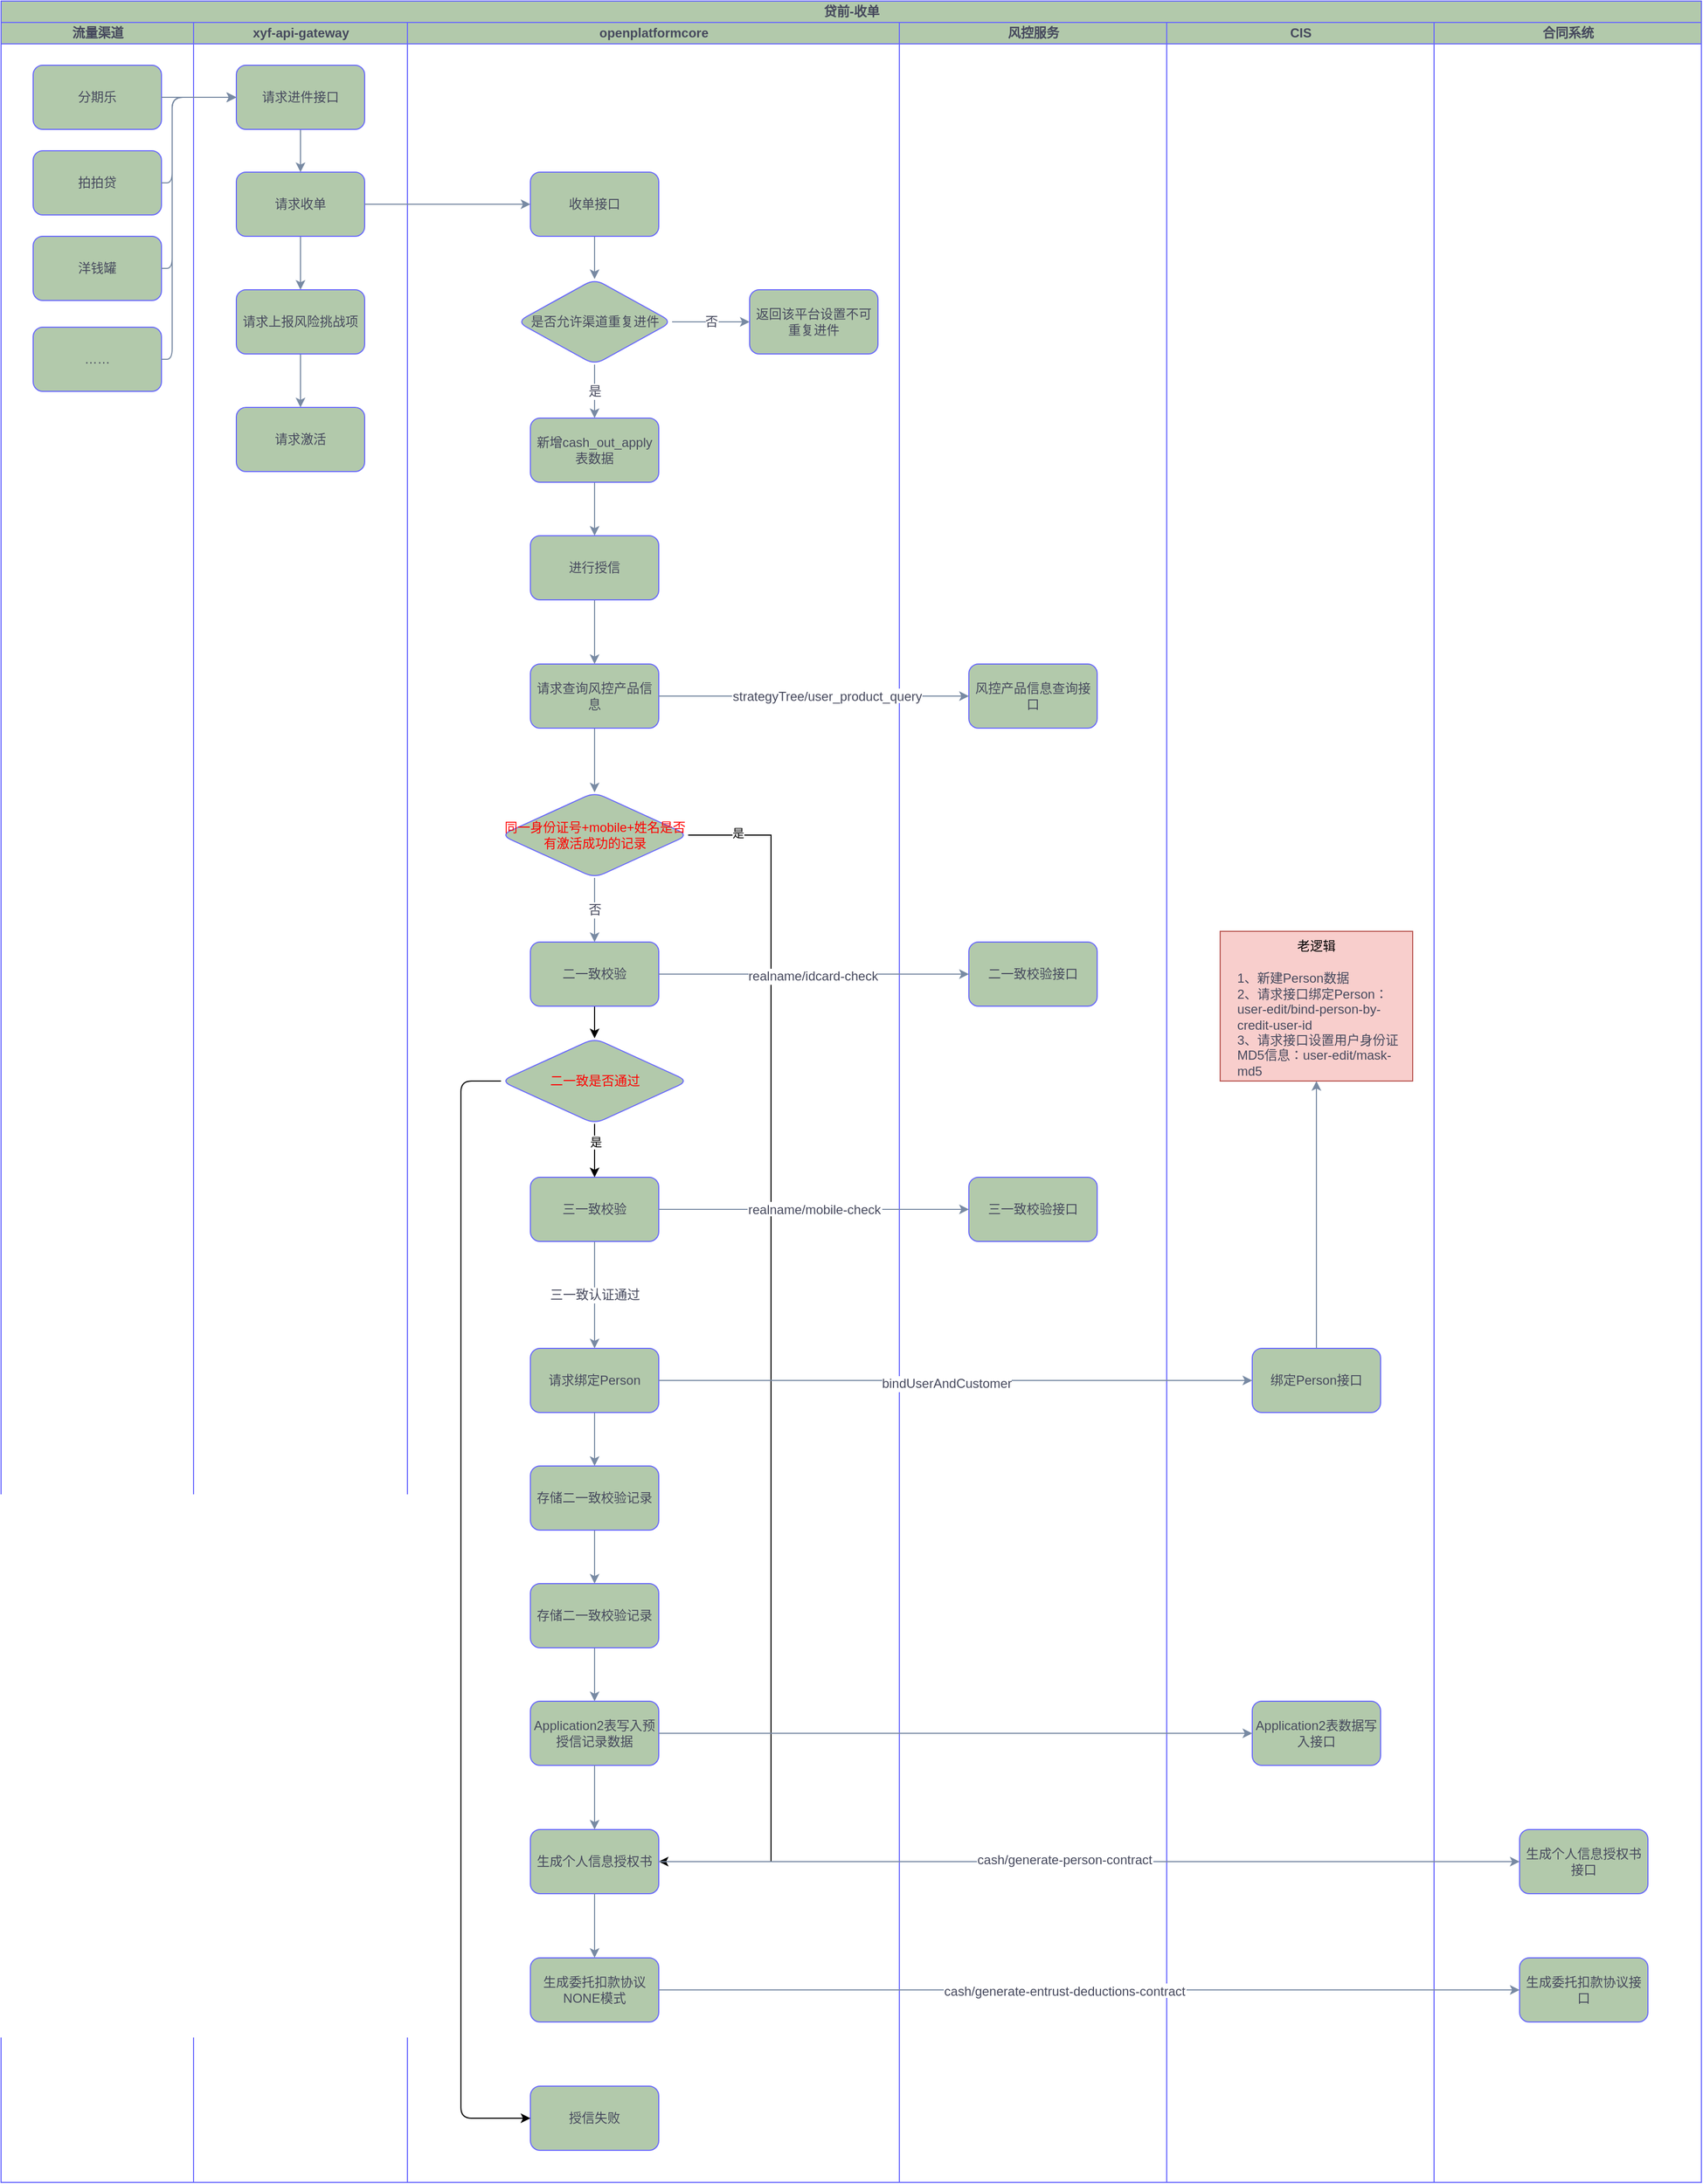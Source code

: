 <mxfile version="25.0.3">
  <diagram id="prtHgNgQTEPvFCAcTncT" name="Page-1">
    <mxGraphModel dx="1757" dy="1087" grid="1" gridSize="10" guides="1" tooltips="1" connect="1" arrows="1" fold="1" page="1" pageScale="1" pageWidth="827" pageHeight="1169" math="0" shadow="0">
      <root>
        <mxCell id="0" />
        <mxCell id="1" parent="0" />
        <mxCell id="uyO0AxVfbgZJURIhpRdT-1" value="贷前-收单" style="swimlane;childLayout=stackLayout;resizeParent=1;resizeParentMax=0;startSize=20;html=1;labelBackgroundColor=none;fillColor=#B2C9AB;strokeColor=#6666FF;fontColor=#46495D;" parent="1" vertex="1">
          <mxGeometry x="160" y="220" width="1590" height="2040" as="geometry" />
        </mxCell>
        <mxCell id="uyO0AxVfbgZJURIhpRdT-6" value="流量渠道" style="swimlane;startSize=20;html=1;labelBackgroundColor=none;fillColor=#B2C9AB;strokeColor=#6666FF;fontColor=#46495D;" parent="uyO0AxVfbgZJURIhpRdT-1" vertex="1">
          <mxGeometry y="20" width="180" height="2020" as="geometry" />
        </mxCell>
        <mxCell id="uyO0AxVfbgZJURIhpRdT-7" value="分期乐" style="rounded=1;whiteSpace=wrap;html=1;labelBackgroundColor=none;strokeColor=#6666FF;align=center;verticalAlign=middle;fontFamily=Helvetica;fontSize=12;fontColor=#46495D;startSize=20;fillColor=#B2C9AB;" parent="uyO0AxVfbgZJURIhpRdT-6" vertex="1">
          <mxGeometry x="30.0" y="40" width="120" height="60" as="geometry" />
        </mxCell>
        <mxCell id="uyO0AxVfbgZJURIhpRdT-8" value="拍拍贷" style="rounded=1;whiteSpace=wrap;html=1;labelBackgroundColor=none;strokeColor=#6666FF;align=center;verticalAlign=middle;fontFamily=Helvetica;fontSize=12;fontColor=#46495D;startSize=20;fillColor=#B2C9AB;" parent="uyO0AxVfbgZJURIhpRdT-6" vertex="1">
          <mxGeometry x="30.0" y="120" width="120" height="60" as="geometry" />
        </mxCell>
        <mxCell id="uyO0AxVfbgZJURIhpRdT-9" value="洋钱罐" style="rounded=1;whiteSpace=wrap;html=1;labelBackgroundColor=none;strokeColor=#6666FF;align=center;verticalAlign=middle;fontFamily=Helvetica;fontSize=12;fontColor=#46495D;startSize=20;fillColor=#B2C9AB;" parent="uyO0AxVfbgZJURIhpRdT-6" vertex="1">
          <mxGeometry x="30.0" y="200" width="120" height="60" as="geometry" />
        </mxCell>
        <mxCell id="uyO0AxVfbgZJURIhpRdT-10" value="……" style="rounded=1;whiteSpace=wrap;html=1;labelBackgroundColor=none;strokeColor=#6666FF;align=center;verticalAlign=middle;fontFamily=Helvetica;fontSize=12;fontColor=#46495D;startSize=20;fillColor=#B2C9AB;" parent="uyO0AxVfbgZJURIhpRdT-6" vertex="1">
          <mxGeometry x="30.0" y="285" width="120" height="60" as="geometry" />
        </mxCell>
        <mxCell id="uyO0AxVfbgZJURIhpRdT-2" value="xyf-api-gateway" style="swimlane;startSize=20;html=1;labelBackgroundColor=none;fillColor=#B2C9AB;strokeColor=#6666FF;fontColor=#46495D;" parent="uyO0AxVfbgZJURIhpRdT-1" vertex="1">
          <mxGeometry x="180" y="20" width="200" height="2020" as="geometry" />
        </mxCell>
        <mxCell id="uyO0AxVfbgZJURIhpRdT-19" style="edgeStyle=orthogonalEdgeStyle;shape=connector;curved=0;rounded=1;orthogonalLoop=1;jettySize=auto;html=1;entryX=0.5;entryY=0;entryDx=0;entryDy=0;labelBackgroundColor=default;strokeColor=#788AA3;align=center;verticalAlign=middle;fontFamily=Helvetica;fontSize=12;fontColor=#46495D;endArrow=classic;startSize=20;fillColor=#B2C9AB;" parent="uyO0AxVfbgZJURIhpRdT-2" source="uyO0AxVfbgZJURIhpRdT-5" target="uyO0AxVfbgZJURIhpRdT-18" edge="1">
          <mxGeometry relative="1" as="geometry" />
        </mxCell>
        <mxCell id="uyO0AxVfbgZJURIhpRdT-5" value="请求进件接口" style="rounded=1;whiteSpace=wrap;html=1;labelBackgroundColor=none;strokeColor=#6666FF;align=center;verticalAlign=middle;fontFamily=Helvetica;fontSize=12;fontColor=#46495D;startSize=20;fillColor=#B2C9AB;" parent="uyO0AxVfbgZJURIhpRdT-2" vertex="1">
          <mxGeometry x="40.0" y="40" width="120" height="60" as="geometry" />
        </mxCell>
        <mxCell id="uyO0AxVfbgZJURIhpRdT-23" value="" style="edgeStyle=orthogonalEdgeStyle;shape=connector;curved=0;rounded=1;orthogonalLoop=1;jettySize=auto;html=1;labelBackgroundColor=default;strokeColor=#788AA3;align=center;verticalAlign=middle;fontFamily=Helvetica;fontSize=12;fontColor=#46495D;endArrow=classic;startSize=20;fillColor=#B2C9AB;" parent="uyO0AxVfbgZJURIhpRdT-2" source="uyO0AxVfbgZJURIhpRdT-18" target="uyO0AxVfbgZJURIhpRdT-22" edge="1">
          <mxGeometry relative="1" as="geometry" />
        </mxCell>
        <mxCell id="uyO0AxVfbgZJURIhpRdT-18" value="请求收单" style="rounded=1;whiteSpace=wrap;html=1;labelBackgroundColor=none;strokeColor=#6666FF;align=center;verticalAlign=middle;fontFamily=Helvetica;fontSize=12;fontColor=#46495D;startSize=20;fillColor=#B2C9AB;" parent="uyO0AxVfbgZJURIhpRdT-2" vertex="1">
          <mxGeometry x="40.0" y="140" width="120" height="60" as="geometry" />
        </mxCell>
        <mxCell id="uyO0AxVfbgZJURIhpRdT-25" style="edgeStyle=orthogonalEdgeStyle;shape=connector;curved=0;rounded=1;orthogonalLoop=1;jettySize=auto;html=1;entryX=0.5;entryY=0;entryDx=0;entryDy=0;labelBackgroundColor=default;strokeColor=#788AA3;align=center;verticalAlign=middle;fontFamily=Helvetica;fontSize=12;fontColor=#46495D;endArrow=classic;startSize=20;fillColor=#B2C9AB;" parent="uyO0AxVfbgZJURIhpRdT-2" source="uyO0AxVfbgZJURIhpRdT-22" target="uyO0AxVfbgZJURIhpRdT-24" edge="1">
          <mxGeometry relative="1" as="geometry" />
        </mxCell>
        <mxCell id="uyO0AxVfbgZJURIhpRdT-22" value="请求上报风险挑战项" style="rounded=1;whiteSpace=wrap;html=1;labelBackgroundColor=none;strokeColor=#6666FF;align=center;verticalAlign=middle;fontFamily=Helvetica;fontSize=12;fontColor=#46495D;startSize=20;fillColor=#B2C9AB;" parent="uyO0AxVfbgZJURIhpRdT-2" vertex="1">
          <mxGeometry x="40.0" y="250" width="120" height="60" as="geometry" />
        </mxCell>
        <mxCell id="uyO0AxVfbgZJURIhpRdT-24" value="请求激活" style="rounded=1;whiteSpace=wrap;html=1;labelBackgroundColor=none;strokeColor=#6666FF;align=center;verticalAlign=middle;fontFamily=Helvetica;fontSize=12;fontColor=#46495D;startSize=20;fillColor=#B2C9AB;" parent="uyO0AxVfbgZJURIhpRdT-2" vertex="1">
          <mxGeometry x="40.0" y="360" width="120" height="60" as="geometry" />
        </mxCell>
        <mxCell id="uyO0AxVfbgZJURIhpRdT-3" value="openplatformcore" style="swimlane;startSize=20;html=1;labelBackgroundColor=none;fillColor=#B2C9AB;strokeColor=#6666FF;fontColor=#46495D;" parent="uyO0AxVfbgZJURIhpRdT-1" vertex="1">
          <mxGeometry x="380" y="20" width="460" height="2020" as="geometry" />
        </mxCell>
        <mxCell id="uyO0AxVfbgZJURIhpRdT-27" value="" style="edgeStyle=orthogonalEdgeStyle;shape=connector;curved=0;rounded=1;orthogonalLoop=1;jettySize=auto;html=1;labelBackgroundColor=default;strokeColor=#788AA3;align=center;verticalAlign=middle;fontFamily=Helvetica;fontSize=12;fontColor=#46495D;endArrow=classic;startSize=20;fillColor=#B2C9AB;" parent="uyO0AxVfbgZJURIhpRdT-3" source="uyO0AxVfbgZJURIhpRdT-20" target="uyO0AxVfbgZJURIhpRdT-26" edge="1">
          <mxGeometry relative="1" as="geometry" />
        </mxCell>
        <mxCell id="uyO0AxVfbgZJURIhpRdT-20" value="收单接口" style="rounded=1;whiteSpace=wrap;html=1;labelBackgroundColor=none;strokeColor=#6666FF;align=center;verticalAlign=middle;fontFamily=Helvetica;fontSize=12;fontColor=#46495D;startSize=20;fillColor=#B2C9AB;" parent="uyO0AxVfbgZJURIhpRdT-3" vertex="1">
          <mxGeometry x="115.0" y="140" width="120" height="60" as="geometry" />
        </mxCell>
        <mxCell id="uyO0AxVfbgZJURIhpRdT-29" value="否" style="edgeStyle=orthogonalEdgeStyle;shape=connector;curved=0;rounded=1;orthogonalLoop=1;jettySize=auto;html=1;labelBackgroundColor=default;strokeColor=#788AA3;align=center;verticalAlign=middle;fontFamily=Helvetica;fontSize=12;fontColor=#46495D;endArrow=classic;startSize=20;fillColor=#B2C9AB;" parent="uyO0AxVfbgZJURIhpRdT-3" source="uyO0AxVfbgZJURIhpRdT-26" target="uyO0AxVfbgZJURIhpRdT-28" edge="1">
          <mxGeometry relative="1" as="geometry" />
        </mxCell>
        <mxCell id="uyO0AxVfbgZJURIhpRdT-31" value="是" style="edgeStyle=orthogonalEdgeStyle;shape=connector;curved=0;rounded=1;orthogonalLoop=1;jettySize=auto;html=1;labelBackgroundColor=default;strokeColor=#788AA3;align=center;verticalAlign=middle;fontFamily=Helvetica;fontSize=12;fontColor=#46495D;endArrow=classic;startSize=20;fillColor=#B2C9AB;" parent="uyO0AxVfbgZJURIhpRdT-3" source="uyO0AxVfbgZJURIhpRdT-26" target="uyO0AxVfbgZJURIhpRdT-30" edge="1">
          <mxGeometry relative="1" as="geometry" />
        </mxCell>
        <mxCell id="uyO0AxVfbgZJURIhpRdT-26" value="是否允许渠道重复进件" style="rhombus;whiteSpace=wrap;html=1;fillColor=#B2C9AB;strokeColor=#6666FF;fontColor=#46495D;rounded=1;labelBackgroundColor=none;startSize=20;" parent="uyO0AxVfbgZJURIhpRdT-3" vertex="1">
          <mxGeometry x="102.5" y="240" width="145" height="80" as="geometry" />
        </mxCell>
        <mxCell id="uyO0AxVfbgZJURIhpRdT-28" value="返回该平台设置不可重复进件" style="whiteSpace=wrap;fillColor=#B2C9AB;strokeColor=#6666FF;fontColor=#46495D;rounded=1;labelBackgroundColor=none;startSize=20;" parent="uyO0AxVfbgZJURIhpRdT-3" vertex="1">
          <mxGeometry x="320" y="250" width="120" height="60" as="geometry" />
        </mxCell>
        <mxCell id="uyO0AxVfbgZJURIhpRdT-33" value="" style="edgeStyle=orthogonalEdgeStyle;shape=connector;curved=0;rounded=1;orthogonalLoop=1;jettySize=auto;html=1;labelBackgroundColor=default;strokeColor=#788AA3;align=center;verticalAlign=middle;fontFamily=Helvetica;fontSize=12;fontColor=#46495D;endArrow=classic;startSize=20;fillColor=#B2C9AB;" parent="uyO0AxVfbgZJURIhpRdT-3" source="uyO0AxVfbgZJURIhpRdT-30" target="uyO0AxVfbgZJURIhpRdT-32" edge="1">
          <mxGeometry relative="1" as="geometry" />
        </mxCell>
        <mxCell id="uyO0AxVfbgZJURIhpRdT-30" value="新增cash_out_apply表数据" style="whiteSpace=wrap;html=1;fillColor=#B2C9AB;strokeColor=#6666FF;fontColor=#46495D;rounded=1;labelBackgroundColor=none;startSize=20;" parent="uyO0AxVfbgZJURIhpRdT-3" vertex="1">
          <mxGeometry x="115" y="370" width="120" height="60" as="geometry" />
        </mxCell>
        <mxCell id="uyO0AxVfbgZJURIhpRdT-35" value="" style="edgeStyle=orthogonalEdgeStyle;shape=connector;curved=0;rounded=1;orthogonalLoop=1;jettySize=auto;html=1;labelBackgroundColor=default;strokeColor=#788AA3;align=center;verticalAlign=middle;fontFamily=Helvetica;fontSize=12;fontColor=#46495D;endArrow=classic;startSize=20;fillColor=#B2C9AB;" parent="uyO0AxVfbgZJURIhpRdT-3" source="uyO0AxVfbgZJURIhpRdT-32" target="uyO0AxVfbgZJURIhpRdT-34" edge="1">
          <mxGeometry relative="1" as="geometry" />
        </mxCell>
        <mxCell id="uyO0AxVfbgZJURIhpRdT-32" value="进行授信" style="whiteSpace=wrap;html=1;fillColor=#B2C9AB;strokeColor=#6666FF;fontColor=#46495D;rounded=1;labelBackgroundColor=none;startSize=20;" parent="uyO0AxVfbgZJURIhpRdT-3" vertex="1">
          <mxGeometry x="115" y="480" width="120" height="60" as="geometry" />
        </mxCell>
        <mxCell id="uyO0AxVfbgZJURIhpRdT-42" value="" style="edgeStyle=orthogonalEdgeStyle;shape=connector;curved=0;rounded=1;orthogonalLoop=1;jettySize=auto;html=1;labelBackgroundColor=default;strokeColor=#788AA3;align=center;verticalAlign=middle;fontFamily=Helvetica;fontSize=12;fontColor=#46495D;endArrow=classic;startSize=20;fillColor=#B2C9AB;" parent="uyO0AxVfbgZJURIhpRdT-3" source="uyO0AxVfbgZJURIhpRdT-34" target="uyO0AxVfbgZJURIhpRdT-41" edge="1">
          <mxGeometry relative="1" as="geometry" />
        </mxCell>
        <mxCell id="uyO0AxVfbgZJURIhpRdT-34" value="请求查询风控产品信息" style="whiteSpace=wrap;html=1;fillColor=#B2C9AB;strokeColor=#6666FF;fontColor=#46495D;rounded=1;labelBackgroundColor=none;startSize=20;" parent="uyO0AxVfbgZJURIhpRdT-3" vertex="1">
          <mxGeometry x="115" y="600" width="120" height="60" as="geometry" />
        </mxCell>
        <mxCell id="uyO0AxVfbgZJURIhpRdT-45" value="否" style="edgeStyle=orthogonalEdgeStyle;shape=connector;curved=0;rounded=1;orthogonalLoop=1;jettySize=auto;html=1;labelBackgroundColor=default;strokeColor=#788AA3;align=center;verticalAlign=middle;fontFamily=Helvetica;fontSize=12;fontColor=#46495D;endArrow=classic;startSize=20;fillColor=#B2C9AB;" parent="uyO0AxVfbgZJURIhpRdT-3" source="uyO0AxVfbgZJURIhpRdT-41" target="uyO0AxVfbgZJURIhpRdT-44" edge="1">
          <mxGeometry relative="1" as="geometry" />
        </mxCell>
        <mxCell id="ZPd8XRKy-pkXCylpvCIT-7" style="edgeStyle=orthogonalEdgeStyle;rounded=0;orthogonalLoop=1;jettySize=auto;html=1;entryX=1;entryY=0.5;entryDx=0;entryDy=0;" edge="1" parent="uyO0AxVfbgZJURIhpRdT-3" source="uyO0AxVfbgZJURIhpRdT-41" target="uyO0AxVfbgZJURIhpRdT-76">
          <mxGeometry relative="1" as="geometry">
            <Array as="points">
              <mxPoint x="340" y="760" />
              <mxPoint x="340" y="1720" />
            </Array>
          </mxGeometry>
        </mxCell>
        <mxCell id="ZPd8XRKy-pkXCylpvCIT-8" value="是" style="edgeLabel;html=1;align=center;verticalAlign=middle;resizable=0;points=[];" vertex="1" connectable="0" parent="ZPd8XRKy-pkXCylpvCIT-7">
          <mxGeometry x="-0.92" y="2" relative="1" as="geometry">
            <mxPoint x="1" as="offset" />
          </mxGeometry>
        </mxCell>
        <mxCell id="uyO0AxVfbgZJURIhpRdT-41" value="&lt;font color=&quot;#ff0000&quot;&gt;同一身份证号+mobile+姓名是否有激活成功的记录&lt;/font&gt;" style="rhombus;whiteSpace=wrap;html=1;fillColor=#B2C9AB;strokeColor=#6666FF;fontColor=#46495D;rounded=1;labelBackgroundColor=none;startSize=20;" parent="uyO0AxVfbgZJURIhpRdT-3" vertex="1">
          <mxGeometry x="87.5" y="720" width="175" height="80" as="geometry" />
        </mxCell>
        <mxCell id="ZPd8XRKy-pkXCylpvCIT-3" style="edgeStyle=orthogonalEdgeStyle;rounded=0;orthogonalLoop=1;jettySize=auto;html=1;entryX=0.5;entryY=0;entryDx=0;entryDy=0;" edge="1" parent="uyO0AxVfbgZJURIhpRdT-3" source="uyO0AxVfbgZJURIhpRdT-44" target="ZPd8XRKy-pkXCylpvCIT-2">
          <mxGeometry relative="1" as="geometry" />
        </mxCell>
        <mxCell id="uyO0AxVfbgZJURIhpRdT-44" value="二一致校验" style="whiteSpace=wrap;html=1;fillColor=#B2C9AB;strokeColor=#6666FF;fontColor=#46495D;rounded=1;labelBackgroundColor=none;startSize=20;" parent="uyO0AxVfbgZJURIhpRdT-3" vertex="1">
          <mxGeometry x="115" y="860" width="120" height="60" as="geometry" />
        </mxCell>
        <mxCell id="uyO0AxVfbgZJURIhpRdT-55" value="三一致认证通过" style="edgeStyle=orthogonalEdgeStyle;shape=connector;curved=0;rounded=1;orthogonalLoop=1;jettySize=auto;html=1;labelBackgroundColor=default;strokeColor=#788AA3;align=center;verticalAlign=middle;fontFamily=Helvetica;fontSize=12;fontColor=#46495D;endArrow=classic;startSize=20;fillColor=#B2C9AB;" parent="uyO0AxVfbgZJURIhpRdT-3" source="uyO0AxVfbgZJURIhpRdT-49" target="uyO0AxVfbgZJURIhpRdT-54" edge="1">
          <mxGeometry relative="1" as="geometry" />
        </mxCell>
        <mxCell id="uyO0AxVfbgZJURIhpRdT-49" value="三一致校验" style="whiteSpace=wrap;html=1;fillColor=#B2C9AB;strokeColor=#6666FF;fontColor=#46495D;rounded=1;labelBackgroundColor=none;startSize=20;" parent="uyO0AxVfbgZJURIhpRdT-3" vertex="1">
          <mxGeometry x="115" y="1080" width="120" height="60" as="geometry" />
        </mxCell>
        <mxCell id="ZPd8XRKy-pkXCylpvCIT-1" value="授信失败" style="whiteSpace=wrap;fillColor=#B2C9AB;strokeColor=#6666FF;fontColor=#46495D;rounded=1;labelBackgroundColor=none;startSize=20;" vertex="1" parent="uyO0AxVfbgZJURIhpRdT-3">
          <mxGeometry x="115" y="1930" width="120" height="60" as="geometry" />
        </mxCell>
        <mxCell id="uyO0AxVfbgZJURIhpRdT-68" value="" style="edgeStyle=orthogonalEdgeStyle;shape=connector;curved=0;rounded=1;orthogonalLoop=1;jettySize=auto;html=1;labelBackgroundColor=default;strokeColor=#788AA3;align=center;verticalAlign=middle;fontFamily=Helvetica;fontSize=12;fontColor=#46495D;endArrow=classic;startSize=20;fillColor=#B2C9AB;" parent="uyO0AxVfbgZJURIhpRdT-3" source="uyO0AxVfbgZJURIhpRdT-54" target="uyO0AxVfbgZJURIhpRdT-67" edge="1">
          <mxGeometry relative="1" as="geometry" />
        </mxCell>
        <mxCell id="uyO0AxVfbgZJURIhpRdT-54" value="请求绑定Person" style="whiteSpace=wrap;html=1;fillColor=#B2C9AB;strokeColor=#6666FF;fontColor=#46495D;rounded=1;labelBackgroundColor=none;startSize=20;" parent="uyO0AxVfbgZJURIhpRdT-3" vertex="1">
          <mxGeometry x="115" y="1240" width="120" height="60" as="geometry" />
        </mxCell>
        <mxCell id="uyO0AxVfbgZJURIhpRdT-70" value="" style="edgeStyle=orthogonalEdgeStyle;shape=connector;curved=0;rounded=1;orthogonalLoop=1;jettySize=auto;html=1;labelBackgroundColor=default;strokeColor=#788AA3;align=center;verticalAlign=middle;fontFamily=Helvetica;fontSize=12;fontColor=#46495D;endArrow=classic;startSize=20;fillColor=#B2C9AB;" parent="uyO0AxVfbgZJURIhpRdT-3" source="uyO0AxVfbgZJURIhpRdT-67" target="uyO0AxVfbgZJURIhpRdT-69" edge="1">
          <mxGeometry relative="1" as="geometry" />
        </mxCell>
        <mxCell id="uyO0AxVfbgZJURIhpRdT-67" value="存储二一致校验记录" style="whiteSpace=wrap;html=1;fillColor=#B2C9AB;strokeColor=#6666FF;fontColor=#46495D;rounded=1;labelBackgroundColor=none;startSize=20;" parent="uyO0AxVfbgZJURIhpRdT-3" vertex="1">
          <mxGeometry x="115" y="1350" width="120" height="60" as="geometry" />
        </mxCell>
        <mxCell id="uyO0AxVfbgZJURIhpRdT-72" value="" style="edgeStyle=orthogonalEdgeStyle;shape=connector;curved=0;rounded=1;orthogonalLoop=1;jettySize=auto;html=1;labelBackgroundColor=default;strokeColor=#788AA3;align=center;verticalAlign=middle;fontFamily=Helvetica;fontSize=12;fontColor=#46495D;endArrow=classic;startSize=20;fillColor=#B2C9AB;" parent="uyO0AxVfbgZJURIhpRdT-3" source="uyO0AxVfbgZJURIhpRdT-69" target="uyO0AxVfbgZJURIhpRdT-71" edge="1">
          <mxGeometry relative="1" as="geometry" />
        </mxCell>
        <mxCell id="uyO0AxVfbgZJURIhpRdT-69" value="存储二一致校验记录" style="whiteSpace=wrap;html=1;fillColor=#B2C9AB;strokeColor=#6666FF;fontColor=#46495D;rounded=1;labelBackgroundColor=none;startSize=20;" parent="uyO0AxVfbgZJURIhpRdT-3" vertex="1">
          <mxGeometry x="115" y="1460" width="120" height="60" as="geometry" />
        </mxCell>
        <mxCell id="uyO0AxVfbgZJURIhpRdT-71" value="Application2表写入预授信记录数据" style="whiteSpace=wrap;fillColor=#B2C9AB;strokeColor=#6666FF;fontColor=#46495D;rounded=1;labelBackgroundColor=none;startSize=20;" parent="uyO0AxVfbgZJURIhpRdT-3" vertex="1">
          <mxGeometry x="115" y="1570" width="120" height="60" as="geometry" />
        </mxCell>
        <mxCell id="uyO0AxVfbgZJURIhpRdT-76" value="生成个人信息授权书" style="whiteSpace=wrap;fillColor=#B2C9AB;strokeColor=#6666FF;fontColor=#46495D;rounded=1;labelBackgroundColor=none;startSize=20;" parent="uyO0AxVfbgZJURIhpRdT-3" vertex="1">
          <mxGeometry x="115" y="1690" width="120" height="60" as="geometry" />
        </mxCell>
        <mxCell id="uyO0AxVfbgZJURIhpRdT-81" value="生成委托扣款协议&#xa;NONE模式" style="whiteSpace=wrap;fillColor=#B2C9AB;strokeColor=#6666FF;fontColor=#46495D;rounded=1;labelBackgroundColor=none;startSize=20;" parent="uyO0AxVfbgZJURIhpRdT-3" vertex="1">
          <mxGeometry x="115" y="1810" width="120" height="60" as="geometry" />
        </mxCell>
        <mxCell id="uyO0AxVfbgZJURIhpRdT-82" value="" style="edgeStyle=orthogonalEdgeStyle;shape=connector;curved=0;rounded=1;orthogonalLoop=1;jettySize=auto;html=1;labelBackgroundColor=default;strokeColor=#788AA3;align=center;verticalAlign=middle;fontFamily=Helvetica;fontSize=12;fontColor=#46495D;endArrow=classic;startSize=20;fillColor=#B2C9AB;" parent="uyO0AxVfbgZJURIhpRdT-3" source="uyO0AxVfbgZJURIhpRdT-76" target="uyO0AxVfbgZJURIhpRdT-81" edge="1">
          <mxGeometry relative="1" as="geometry" />
        </mxCell>
        <mxCell id="uyO0AxVfbgZJURIhpRdT-77" value="" style="edgeStyle=orthogonalEdgeStyle;shape=connector;curved=0;rounded=1;orthogonalLoop=1;jettySize=auto;html=1;labelBackgroundColor=default;strokeColor=#788AA3;align=center;verticalAlign=middle;fontFamily=Helvetica;fontSize=12;fontColor=#46495D;endArrow=classic;startSize=20;fillColor=#B2C9AB;" parent="uyO0AxVfbgZJURIhpRdT-3" source="uyO0AxVfbgZJURIhpRdT-71" target="uyO0AxVfbgZJURIhpRdT-76" edge="1">
          <mxGeometry relative="1" as="geometry" />
        </mxCell>
        <mxCell id="ZPd8XRKy-pkXCylpvCIT-4" style="edgeStyle=orthogonalEdgeStyle;rounded=0;orthogonalLoop=1;jettySize=auto;html=1;entryX=0.5;entryY=0;entryDx=0;entryDy=0;" edge="1" parent="uyO0AxVfbgZJURIhpRdT-3" source="ZPd8XRKy-pkXCylpvCIT-2" target="uyO0AxVfbgZJURIhpRdT-49">
          <mxGeometry relative="1" as="geometry" />
        </mxCell>
        <mxCell id="ZPd8XRKy-pkXCylpvCIT-5" value="是" style="edgeLabel;html=1;align=center;verticalAlign=middle;resizable=0;points=[];" vertex="1" connectable="0" parent="ZPd8XRKy-pkXCylpvCIT-4">
          <mxGeometry x="-0.32" y="1" relative="1" as="geometry">
            <mxPoint as="offset" />
          </mxGeometry>
        </mxCell>
        <mxCell id="ZPd8XRKy-pkXCylpvCIT-6" style="edgeStyle=orthogonalEdgeStyle;rounded=1;orthogonalLoop=1;jettySize=auto;html=1;entryX=0;entryY=0.5;entryDx=0;entryDy=0;curved=0;" edge="1" parent="uyO0AxVfbgZJURIhpRdT-3" source="ZPd8XRKy-pkXCylpvCIT-2" target="ZPd8XRKy-pkXCylpvCIT-1">
          <mxGeometry relative="1" as="geometry">
            <Array as="points">
              <mxPoint x="50" y="990" />
              <mxPoint x="50" y="1960" />
            </Array>
          </mxGeometry>
        </mxCell>
        <mxCell id="ZPd8XRKy-pkXCylpvCIT-2" value="&lt;font color=&quot;#ff0000&quot;&gt;二一致是否通过&lt;/font&gt;" style="rhombus;whiteSpace=wrap;html=1;fillColor=#B2C9AB;strokeColor=#6666FF;fontColor=#46495D;rounded=1;labelBackgroundColor=none;startSize=20;" vertex="1" parent="uyO0AxVfbgZJURIhpRdT-3">
          <mxGeometry x="87.5" y="950" width="175" height="80" as="geometry" />
        </mxCell>
        <mxCell id="uyO0AxVfbgZJURIhpRdT-4" value="风控服务" style="swimlane;startSize=20;html=1;labelBackgroundColor=none;fillColor=#B2C9AB;strokeColor=#6666FF;fontColor=#46495D;rounded=0;" parent="uyO0AxVfbgZJURIhpRdT-1" vertex="1">
          <mxGeometry x="840" y="20" width="250" height="2020" as="geometry" />
        </mxCell>
        <mxCell id="uyO0AxVfbgZJURIhpRdT-36" value="风控产品信息查询接口" style="whiteSpace=wrap;html=1;fillColor=#B2C9AB;strokeColor=#6666FF;fontColor=#46495D;rounded=1;labelBackgroundColor=none;startSize=20;" parent="uyO0AxVfbgZJURIhpRdT-4" vertex="1">
          <mxGeometry x="65" y="600" width="120" height="60" as="geometry" />
        </mxCell>
        <mxCell id="uyO0AxVfbgZJURIhpRdT-46" value="二一致校验接口" style="whiteSpace=wrap;html=1;fillColor=#B2C9AB;strokeColor=#6666FF;fontColor=#46495D;rounded=1;labelBackgroundColor=none;startSize=20;" parent="uyO0AxVfbgZJURIhpRdT-4" vertex="1">
          <mxGeometry x="65" y="860" width="120" height="60" as="geometry" />
        </mxCell>
        <mxCell id="uyO0AxVfbgZJURIhpRdT-51" value="三一致校验接口" style="whiteSpace=wrap;html=1;fillColor=#B2C9AB;strokeColor=#6666FF;fontColor=#46495D;rounded=1;labelBackgroundColor=none;startSize=20;" parent="uyO0AxVfbgZJURIhpRdT-4" vertex="1">
          <mxGeometry x="65" y="1080" width="120" height="60" as="geometry" />
        </mxCell>
        <mxCell id="uyO0AxVfbgZJURIhpRdT-56" value="CIS" style="swimlane;startSize=20;html=1;labelBackgroundColor=none;fillColor=#B2C9AB;strokeColor=#6666FF;fontColor=#46495D;rounded=0;" parent="uyO0AxVfbgZJURIhpRdT-1" vertex="1">
          <mxGeometry x="1090" y="20" width="250" height="2020" as="geometry" />
        </mxCell>
        <mxCell id="uyO0AxVfbgZJURIhpRdT-61" value="" style="edgeStyle=orthogonalEdgeStyle;shape=connector;curved=0;rounded=1;orthogonalLoop=1;jettySize=auto;html=1;labelBackgroundColor=default;strokeColor=#788AA3;align=center;verticalAlign=middle;fontFamily=Helvetica;fontSize=12;fontColor=#46495D;endArrow=classic;startSize=20;fillColor=#B2C9AB;entryX=0.5;entryY=1;entryDx=0;entryDy=0;" parent="uyO0AxVfbgZJURIhpRdT-56" source="uyO0AxVfbgZJURIhpRdT-57" target="uyO0AxVfbgZJURIhpRdT-65" edge="1">
          <mxGeometry relative="1" as="geometry">
            <mxPoint x="140" y="1020" as="targetPoint" />
          </mxGeometry>
        </mxCell>
        <mxCell id="uyO0AxVfbgZJURIhpRdT-57" value="绑定Person接口" style="whiteSpace=wrap;html=1;fillColor=#B2C9AB;strokeColor=#6666FF;fontColor=#46495D;rounded=1;labelBackgroundColor=none;startSize=20;" parent="uyO0AxVfbgZJURIhpRdT-56" vertex="1">
          <mxGeometry x="80" y="1240" width="120" height="60" as="geometry" />
        </mxCell>
        <mxCell id="uyO0AxVfbgZJURIhpRdT-65" value="老逻辑" style="rounded=0;whiteSpace=wrap;html=1;labelBackgroundColor=none;strokeColor=#b85450;align=center;verticalAlign=top;fontFamily=Helvetica;fontSize=12;startSize=20;fillColor=#f8cecc;horizontal=1;" parent="uyO0AxVfbgZJURIhpRdT-56" vertex="1">
          <mxGeometry x="50" y="850" width="180" height="140" as="geometry" />
        </mxCell>
        <mxCell id="uyO0AxVfbgZJURIhpRdT-63" value="&#xa;1、新建Person数据&#xa;2、请求接口绑定Person：user-edit/bind-person-by-credit-user-id&#xa;3、请求接口设置用户身份证MD5信息：user-edit/mask-md5" style="text;strokeColor=none;fillColor=none;align=left;verticalAlign=middle;whiteSpace=wrap;rounded=0;fontSize=12;fontFamily=Helvetica;fontColor=#46495D;" parent="uyO0AxVfbgZJURIhpRdT-56" vertex="1">
          <mxGeometry x="63.75" y="880" width="152.5" height="100" as="geometry" />
        </mxCell>
        <mxCell id="uyO0AxVfbgZJURIhpRdT-73" value="Application2表数据写入接口" style="whiteSpace=wrap;html=1;fillColor=#B2C9AB;strokeColor=#6666FF;fontColor=#46495D;rounded=1;labelBackgroundColor=none;startSize=20;" parent="uyO0AxVfbgZJURIhpRdT-56" vertex="1">
          <mxGeometry x="80" y="1570" width="120" height="60" as="geometry" />
        </mxCell>
        <mxCell id="uyO0AxVfbgZJURIhpRdT-75" value="合同系统" style="swimlane;startSize=20;html=1;labelBackgroundColor=none;fillColor=#B2C9AB;strokeColor=#6666FF;fontColor=#46495D;rounded=0;" parent="uyO0AxVfbgZJURIhpRdT-1" vertex="1">
          <mxGeometry x="1340" y="20" width="250" height="2020" as="geometry" />
        </mxCell>
        <mxCell id="uyO0AxVfbgZJURIhpRdT-78" value="生成个人信息授权书接口" style="whiteSpace=wrap;fillColor=#B2C9AB;strokeColor=#6666FF;fontColor=#46495D;rounded=1;labelBackgroundColor=none;startSize=20;" parent="uyO0AxVfbgZJURIhpRdT-75" vertex="1">
          <mxGeometry x="80" y="1690" width="120" height="60" as="geometry" />
        </mxCell>
        <mxCell id="uyO0AxVfbgZJURIhpRdT-83" value="生成委托扣款协议接口" style="whiteSpace=wrap;fillColor=#B2C9AB;strokeColor=#6666FF;fontColor=#46495D;rounded=1;labelBackgroundColor=none;startSize=20;" parent="uyO0AxVfbgZJURIhpRdT-75" vertex="1">
          <mxGeometry x="80" y="1810" width="120" height="60" as="geometry" />
        </mxCell>
        <mxCell id="uyO0AxVfbgZJURIhpRdT-11" style="edgeStyle=orthogonalEdgeStyle;rounded=0;orthogonalLoop=1;jettySize=auto;html=1;entryX=0;entryY=0.5;entryDx=0;entryDy=0;strokeColor=#788AA3;fontFamily=Helvetica;fontSize=12;fontColor=#46495D;startSize=20;fillColor=#B2C9AB;" parent="uyO0AxVfbgZJURIhpRdT-1" source="uyO0AxVfbgZJURIhpRdT-7" target="uyO0AxVfbgZJURIhpRdT-5" edge="1">
          <mxGeometry relative="1" as="geometry" />
        </mxCell>
        <mxCell id="uyO0AxVfbgZJURIhpRdT-15" style="edgeStyle=orthogonalEdgeStyle;shape=connector;curved=0;rounded=1;orthogonalLoop=1;jettySize=auto;html=1;entryX=0;entryY=0.5;entryDx=0;entryDy=0;labelBackgroundColor=default;strokeColor=#788AA3;align=center;verticalAlign=middle;fontFamily=Helvetica;fontSize=12;fontColor=#46495D;endArrow=classic;startSize=20;fillColor=#B2C9AB;" parent="uyO0AxVfbgZJURIhpRdT-1" source="uyO0AxVfbgZJURIhpRdT-8" target="uyO0AxVfbgZJURIhpRdT-5" edge="1">
          <mxGeometry relative="1" as="geometry">
            <Array as="points">
              <mxPoint x="160" y="170" />
              <mxPoint x="160" y="90" />
            </Array>
          </mxGeometry>
        </mxCell>
        <mxCell id="uyO0AxVfbgZJURIhpRdT-16" style="edgeStyle=orthogonalEdgeStyle;shape=connector;curved=0;rounded=1;orthogonalLoop=1;jettySize=auto;html=1;entryX=0;entryY=0.5;entryDx=0;entryDy=0;labelBackgroundColor=default;strokeColor=#788AA3;align=center;verticalAlign=middle;fontFamily=Helvetica;fontSize=12;fontColor=#46495D;endArrow=classic;startSize=20;fillColor=#B2C9AB;" parent="uyO0AxVfbgZJURIhpRdT-1" source="uyO0AxVfbgZJURIhpRdT-9" target="uyO0AxVfbgZJURIhpRdT-5" edge="1">
          <mxGeometry relative="1" as="geometry">
            <Array as="points">
              <mxPoint x="160" y="250" />
              <mxPoint x="160" y="90" />
            </Array>
          </mxGeometry>
        </mxCell>
        <mxCell id="uyO0AxVfbgZJURIhpRdT-17" style="edgeStyle=orthogonalEdgeStyle;shape=connector;curved=0;rounded=1;orthogonalLoop=1;jettySize=auto;html=1;entryX=0;entryY=0.5;entryDx=0;entryDy=0;labelBackgroundColor=default;strokeColor=#788AA3;align=center;verticalAlign=middle;fontFamily=Helvetica;fontSize=12;fontColor=#46495D;endArrow=classic;startSize=20;fillColor=#B2C9AB;" parent="uyO0AxVfbgZJURIhpRdT-1" source="uyO0AxVfbgZJURIhpRdT-10" target="uyO0AxVfbgZJURIhpRdT-5" edge="1">
          <mxGeometry relative="1" as="geometry">
            <Array as="points">
              <mxPoint x="160" y="335" />
              <mxPoint x="160" y="90" />
            </Array>
          </mxGeometry>
        </mxCell>
        <mxCell id="uyO0AxVfbgZJURIhpRdT-21" style="edgeStyle=orthogonalEdgeStyle;shape=connector;curved=0;rounded=1;orthogonalLoop=1;jettySize=auto;html=1;entryX=0;entryY=0.5;entryDx=0;entryDy=0;labelBackgroundColor=default;strokeColor=#788AA3;align=center;verticalAlign=middle;fontFamily=Helvetica;fontSize=12;fontColor=#46495D;endArrow=classic;startSize=20;fillColor=#B2C9AB;" parent="uyO0AxVfbgZJURIhpRdT-1" source="uyO0AxVfbgZJURIhpRdT-18" target="uyO0AxVfbgZJURIhpRdT-20" edge="1">
          <mxGeometry relative="1" as="geometry" />
        </mxCell>
        <mxCell id="uyO0AxVfbgZJURIhpRdT-37" style="edgeStyle=orthogonalEdgeStyle;shape=connector;curved=0;rounded=1;orthogonalLoop=1;jettySize=auto;html=1;entryX=0;entryY=0.5;entryDx=0;entryDy=0;labelBackgroundColor=default;strokeColor=#788AA3;align=center;verticalAlign=middle;fontFamily=Helvetica;fontSize=12;fontColor=#46495D;endArrow=classic;startSize=20;fillColor=#B2C9AB;" parent="uyO0AxVfbgZJURIhpRdT-1" source="uyO0AxVfbgZJURIhpRdT-34" target="uyO0AxVfbgZJURIhpRdT-36" edge="1">
          <mxGeometry relative="1" as="geometry" />
        </mxCell>
        <mxCell id="uyO0AxVfbgZJURIhpRdT-38" value="strategyTree/user_product_query" style="edgeLabel;align=center;verticalAlign=middle;resizable=0;points=[];fontSize=12;fontFamily=Helvetica;fontColor=#46495D;" parent="uyO0AxVfbgZJURIhpRdT-37" vertex="1" connectable="0">
          <mxGeometry x="0.086" y="-2" relative="1" as="geometry">
            <mxPoint y="-3" as="offset" />
          </mxGeometry>
        </mxCell>
        <mxCell id="uyO0AxVfbgZJURIhpRdT-47" style="edgeStyle=orthogonalEdgeStyle;shape=connector;curved=0;rounded=1;orthogonalLoop=1;jettySize=auto;html=1;entryX=0;entryY=0.5;entryDx=0;entryDy=0;labelBackgroundColor=default;strokeColor=#788AA3;align=center;verticalAlign=middle;fontFamily=Helvetica;fontSize=12;fontColor=#46495D;endArrow=classic;startSize=20;fillColor=#B2C9AB;" parent="uyO0AxVfbgZJURIhpRdT-1" source="uyO0AxVfbgZJURIhpRdT-44" target="uyO0AxVfbgZJURIhpRdT-46" edge="1">
          <mxGeometry relative="1" as="geometry" />
        </mxCell>
        <mxCell id="uyO0AxVfbgZJURIhpRdT-48" value="realname/idcard-check" style="edgeLabel;html=1;align=center;verticalAlign=middle;resizable=0;points=[];fontSize=12;fontFamily=Helvetica;fontColor=#46495D;" parent="uyO0AxVfbgZJURIhpRdT-47" vertex="1" connectable="0">
          <mxGeometry x="-0.011" y="-2" relative="1" as="geometry">
            <mxPoint as="offset" />
          </mxGeometry>
        </mxCell>
        <mxCell id="uyO0AxVfbgZJURIhpRdT-52" value="" style="edgeStyle=orthogonalEdgeStyle;shape=connector;curved=0;rounded=1;orthogonalLoop=1;jettySize=auto;html=1;labelBackgroundColor=default;strokeColor=#788AA3;align=center;verticalAlign=middle;fontFamily=Helvetica;fontSize=12;fontColor=#46495D;endArrow=classic;startSize=20;fillColor=#B2C9AB;" parent="uyO0AxVfbgZJURIhpRdT-1" source="uyO0AxVfbgZJURIhpRdT-49" target="uyO0AxVfbgZJURIhpRdT-51" edge="1">
          <mxGeometry relative="1" as="geometry" />
        </mxCell>
        <mxCell id="uyO0AxVfbgZJURIhpRdT-53" value="realname/mobile-check" style="edgeLabel;align=center;verticalAlign=middle;resizable=0;points=[];fontSize=12;fontFamily=Helvetica;fontColor=#46495D;" parent="uyO0AxVfbgZJURIhpRdT-52" vertex="1" connectable="0">
          <mxGeometry x="-0.184" y="1" relative="1" as="geometry">
            <mxPoint x="27" as="offset" />
          </mxGeometry>
        </mxCell>
        <mxCell id="uyO0AxVfbgZJURIhpRdT-58" style="edgeStyle=orthogonalEdgeStyle;shape=connector;curved=0;rounded=1;orthogonalLoop=1;jettySize=auto;html=1;entryX=0;entryY=0.5;entryDx=0;entryDy=0;labelBackgroundColor=default;strokeColor=#788AA3;align=center;verticalAlign=middle;fontFamily=Helvetica;fontSize=12;fontColor=#46495D;endArrow=classic;startSize=20;fillColor=#B2C9AB;" parent="uyO0AxVfbgZJURIhpRdT-1" source="uyO0AxVfbgZJURIhpRdT-54" target="uyO0AxVfbgZJURIhpRdT-57" edge="1">
          <mxGeometry relative="1" as="geometry" />
        </mxCell>
        <mxCell id="uyO0AxVfbgZJURIhpRdT-59" value="bindUserAndCustomer" style="edgeLabel;html=1;align=center;verticalAlign=middle;resizable=0;points=[];fontSize=12;fontFamily=Helvetica;fontColor=#46495D;" parent="uyO0AxVfbgZJURIhpRdT-58" vertex="1" connectable="0">
          <mxGeometry x="-0.033" y="-3" relative="1" as="geometry">
            <mxPoint as="offset" />
          </mxGeometry>
        </mxCell>
        <mxCell id="uyO0AxVfbgZJURIhpRdT-74" style="edgeStyle=orthogonalEdgeStyle;shape=connector;curved=0;rounded=1;orthogonalLoop=1;jettySize=auto;html=1;entryX=0;entryY=0.5;entryDx=0;entryDy=0;labelBackgroundColor=default;strokeColor=#788AA3;align=center;verticalAlign=middle;fontFamily=Helvetica;fontSize=12;fontColor=#46495D;endArrow=classic;startSize=20;fillColor=#B2C9AB;" parent="uyO0AxVfbgZJURIhpRdT-1" source="uyO0AxVfbgZJURIhpRdT-71" target="uyO0AxVfbgZJURIhpRdT-73" edge="1">
          <mxGeometry relative="1" as="geometry" />
        </mxCell>
        <mxCell id="uyO0AxVfbgZJURIhpRdT-79" value="" style="edgeStyle=orthogonalEdgeStyle;shape=connector;curved=0;rounded=1;orthogonalLoop=1;jettySize=auto;html=1;labelBackgroundColor=default;strokeColor=#788AA3;align=center;verticalAlign=middle;fontFamily=Helvetica;fontSize=12;fontColor=#46495D;endArrow=classic;startSize=20;fillColor=#B2C9AB;" parent="uyO0AxVfbgZJURIhpRdT-1" source="uyO0AxVfbgZJURIhpRdT-76" target="uyO0AxVfbgZJURIhpRdT-78" edge="1">
          <mxGeometry relative="1" as="geometry" />
        </mxCell>
        <mxCell id="uyO0AxVfbgZJURIhpRdT-80" value="cash/generate-person-contract" style="edgeLabel;align=center;verticalAlign=middle;resizable=0;points=[];fontSize=12;fontFamily=Helvetica;fontColor=#46495D;" parent="uyO0AxVfbgZJURIhpRdT-79" vertex="1" connectable="0">
          <mxGeometry x="-0.109" y="3" relative="1" as="geometry">
            <mxPoint x="21" as="offset" />
          </mxGeometry>
        </mxCell>
        <mxCell id="uyO0AxVfbgZJURIhpRdT-84" value="" style="edgeStyle=orthogonalEdgeStyle;shape=connector;curved=0;rounded=1;orthogonalLoop=1;jettySize=auto;html=1;labelBackgroundColor=default;strokeColor=#788AA3;align=center;verticalAlign=middle;fontFamily=Helvetica;fontSize=12;fontColor=#46495D;endArrow=classic;startSize=20;fillColor=#B2C9AB;" parent="uyO0AxVfbgZJURIhpRdT-1" source="uyO0AxVfbgZJURIhpRdT-81" target="uyO0AxVfbgZJURIhpRdT-83" edge="1">
          <mxGeometry relative="1" as="geometry" />
        </mxCell>
        <mxCell id="uyO0AxVfbgZJURIhpRdT-85" value="cash/generate-entrust-deductions-contract" style="edgeLabel;align=center;verticalAlign=middle;resizable=0;points=[];fontSize=12;fontFamily=Helvetica;fontColor=#46495D;" parent="uyO0AxVfbgZJURIhpRdT-84" vertex="1" connectable="0">
          <mxGeometry x="-0.161" y="-3" relative="1" as="geometry">
            <mxPoint x="42" y="-3" as="offset" />
          </mxGeometry>
        </mxCell>
      </root>
    </mxGraphModel>
  </diagram>
</mxfile>
